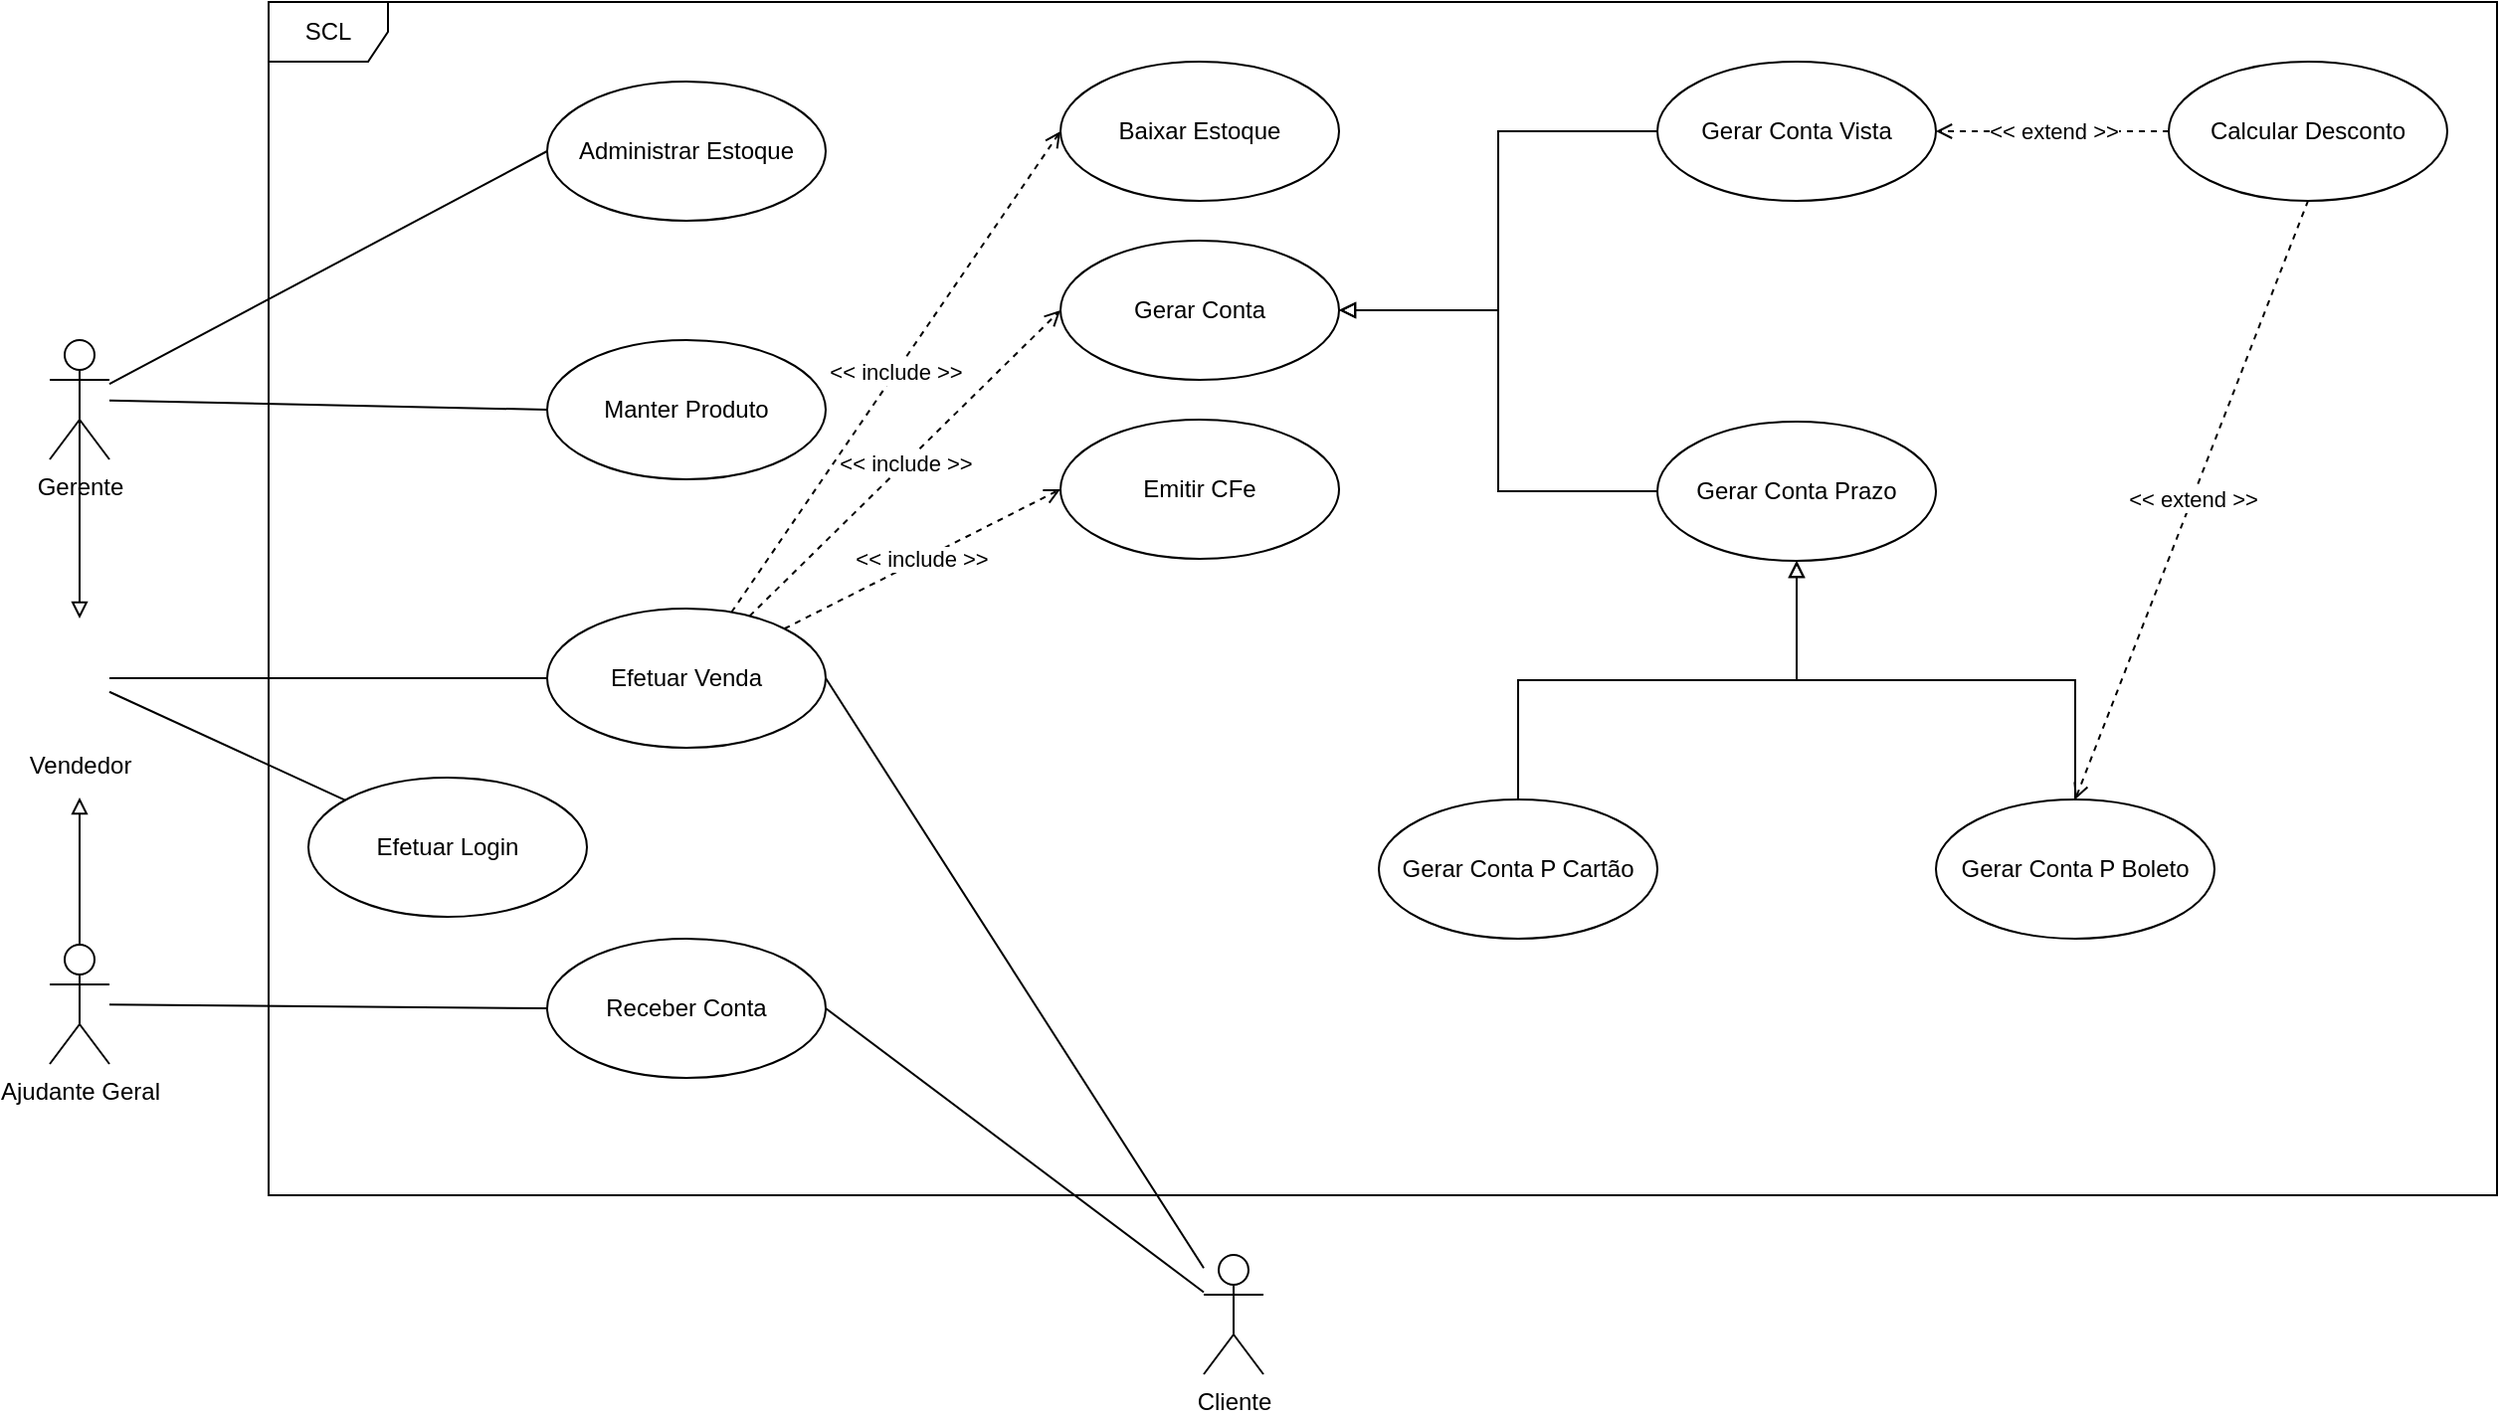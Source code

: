 <mxfile>
    <diagram name="Page-1" id="uDGwgzd54vXaql_GKUdG">
        <mxGraphModel dx="1135" dy="988" grid="1" gridSize="10" guides="1" tooltips="1" connect="1" arrows="1" fold="1" page="0" pageScale="1" pageWidth="850" pageHeight="1100" math="0" shadow="0">
            <root>
                <mxCell id="0"/>
                <mxCell id="1" parent="0"/>
                <mxCell id="JvDvLuI2Pq2bM0kV12Kc-3" style="rounded=0;orthogonalLoop=1;jettySize=auto;html=1;entryX=0;entryY=0.5;entryDx=0;entryDy=0;endArrow=none;endFill=0;" parent="1" source="JvDvLuI2Pq2bM0kV12Kc-1" target="JvDvLuI2Pq2bM0kV12Kc-2" edge="1">
                    <mxGeometry relative="1" as="geometry"/>
                </mxCell>
                <mxCell id="JvDvLuI2Pq2bM0kV12Kc-1" value="Vendedor" style="shape=umlActor;verticalLabelPosition=bottom;verticalAlign=top;html=1;strokeWidth=1;strokeColor=#ffffff;" parent="1" vertex="1">
                    <mxGeometry x="-30" y="-50" width="30" height="60" as="geometry"/>
                </mxCell>
                <mxCell id="JvDvLuI2Pq2bM0kV12Kc-21" value="&amp;lt;&amp;lt; include &amp;gt;&amp;gt;" style="rounded=0;orthogonalLoop=1;jettySize=auto;html=1;entryX=0;entryY=0.5;entryDx=0;entryDy=0;dashed=1;endArrow=open;endFill=0;" parent="1" source="JvDvLuI2Pq2bM0kV12Kc-2" target="JvDvLuI2Pq2bM0kV12Kc-20" edge="1">
                    <mxGeometry relative="1" as="geometry"/>
                </mxCell>
                <mxCell id="JvDvLuI2Pq2bM0kV12Kc-24" value="&amp;lt;&amp;lt; include &amp;gt;&amp;gt;" style="rounded=0;orthogonalLoop=1;jettySize=auto;html=1;entryX=0;entryY=0.5;entryDx=0;entryDy=0;dashed=1;endArrow=open;endFill=0;" parent="1" source="JvDvLuI2Pq2bM0kV12Kc-2" target="JvDvLuI2Pq2bM0kV12Kc-22" edge="1">
                    <mxGeometry relative="1" as="geometry"/>
                </mxCell>
                <mxCell id="JvDvLuI2Pq2bM0kV12Kc-25" value="&amp;lt;&amp;lt; include &amp;gt;&amp;gt;" style="rounded=0;orthogonalLoop=1;jettySize=auto;html=1;entryX=0;entryY=0.5;entryDx=0;entryDy=0;dashed=1;endArrow=open;endFill=0;" parent="1" source="JvDvLuI2Pq2bM0kV12Kc-2" target="JvDvLuI2Pq2bM0kV12Kc-23" edge="1">
                    <mxGeometry relative="1" as="geometry"/>
                </mxCell>
                <mxCell id="JvDvLuI2Pq2bM0kV12Kc-2" value="Efetuar Venda" style="ellipse;whiteSpace=wrap;html=1;" parent="1" vertex="1">
                    <mxGeometry x="220" y="-55" width="140" height="70" as="geometry"/>
                </mxCell>
                <mxCell id="JvDvLuI2Pq2bM0kV12Kc-7" style="rounded=0;orthogonalLoop=1;jettySize=auto;html=1;entryX=0;entryY=0.5;entryDx=0;entryDy=0;endArrow=none;endFill=0;" parent="1" source="JvDvLuI2Pq2bM0kV12Kc-4" target="JvDvLuI2Pq2bM0kV12Kc-6" edge="1">
                    <mxGeometry relative="1" as="geometry"/>
                </mxCell>
                <mxCell id="JvDvLuI2Pq2bM0kV12Kc-4" value="Ajudante Geral" style="shape=umlActor;verticalLabelPosition=bottom;verticalAlign=top;html=1;" parent="1" vertex="1">
                    <mxGeometry x="-30" y="114" width="30" height="60" as="geometry"/>
                </mxCell>
                <mxCell id="JvDvLuI2Pq2bM0kV12Kc-6" value="Receber Conta" style="ellipse;whiteSpace=wrap;html=1;" parent="1" vertex="1">
                    <mxGeometry x="220" y="111" width="140" height="70" as="geometry"/>
                </mxCell>
                <mxCell id="JvDvLuI2Pq2bM0kV12Kc-9" style="rounded=0;orthogonalLoop=1;jettySize=auto;html=1;endArrow=block;endFill=0;" parent="1" source="JvDvLuI2Pq2bM0kV12Kc-4" edge="1">
                    <mxGeometry relative="1" as="geometry">
                        <mxPoint x="-15" y="40" as="targetPoint"/>
                    </mxGeometry>
                </mxCell>
                <mxCell id="JvDvLuI2Pq2bM0kV12Kc-11" style="rounded=0;orthogonalLoop=1;jettySize=auto;html=1;exitX=0.5;exitY=0.5;exitDx=0;exitDy=0;exitPerimeter=0;endArrow=block;endFill=0;entryX=0.5;entryY=0;entryDx=0;entryDy=0;entryPerimeter=0;" parent="1" source="JvDvLuI2Pq2bM0kV12Kc-10" target="JvDvLuI2Pq2bM0kV12Kc-1" edge="1">
                    <mxGeometry relative="1" as="geometry">
                        <mxPoint x="-12" y="-60" as="targetPoint"/>
                    </mxGeometry>
                </mxCell>
                <mxCell id="JvDvLuI2Pq2bM0kV12Kc-13" style="rounded=0;orthogonalLoop=1;jettySize=auto;html=1;entryX=0;entryY=0.5;entryDx=0;entryDy=0;endArrow=none;endFill=0;" parent="1" source="JvDvLuI2Pq2bM0kV12Kc-10" target="JvDvLuI2Pq2bM0kV12Kc-12" edge="1">
                    <mxGeometry relative="1" as="geometry"/>
                </mxCell>
                <mxCell id="JvDvLuI2Pq2bM0kV12Kc-15" style="rounded=0;orthogonalLoop=1;jettySize=auto;html=1;entryX=0;entryY=0.5;entryDx=0;entryDy=0;endArrow=none;endFill=0;" parent="1" source="JvDvLuI2Pq2bM0kV12Kc-10" target="JvDvLuI2Pq2bM0kV12Kc-14" edge="1">
                    <mxGeometry relative="1" as="geometry"/>
                </mxCell>
                <mxCell id="JvDvLuI2Pq2bM0kV12Kc-10" value="Gerente" style="shape=umlActor;verticalLabelPosition=bottom;verticalAlign=top;html=1;" parent="1" vertex="1">
                    <mxGeometry x="-30" y="-190" width="30" height="60" as="geometry"/>
                </mxCell>
                <mxCell id="JvDvLuI2Pq2bM0kV12Kc-12" value="Manter Produto" style="ellipse;whiteSpace=wrap;html=1;" parent="1" vertex="1">
                    <mxGeometry x="220" y="-190" width="140" height="70" as="geometry"/>
                </mxCell>
                <mxCell id="JvDvLuI2Pq2bM0kV12Kc-14" value="Administrar Estoque" style="ellipse;whiteSpace=wrap;html=1;" parent="1" vertex="1">
                    <mxGeometry x="220" y="-320" width="140" height="70" as="geometry"/>
                </mxCell>
                <mxCell id="JvDvLuI2Pq2bM0kV12Kc-17" style="rounded=0;orthogonalLoop=1;jettySize=auto;html=1;entryX=1;entryY=0.5;entryDx=0;entryDy=0;endArrow=none;endFill=0;" parent="1" source="JvDvLuI2Pq2bM0kV12Kc-16" target="JvDvLuI2Pq2bM0kV12Kc-2" edge="1">
                    <mxGeometry relative="1" as="geometry"/>
                </mxCell>
                <mxCell id="JvDvLuI2Pq2bM0kV12Kc-18" style="rounded=0;orthogonalLoop=1;jettySize=auto;html=1;entryX=1;entryY=0.5;entryDx=0;entryDy=0;endArrow=none;endFill=0;" parent="1" source="JvDvLuI2Pq2bM0kV12Kc-16" target="JvDvLuI2Pq2bM0kV12Kc-6" edge="1">
                    <mxGeometry relative="1" as="geometry"/>
                </mxCell>
                <mxCell id="JvDvLuI2Pq2bM0kV12Kc-16" value="Cliente" style="shape=umlActor;verticalLabelPosition=bottom;verticalAlign=top;html=1;" parent="1" vertex="1">
                    <mxGeometry x="550" y="270" width="30" height="60" as="geometry"/>
                </mxCell>
                <mxCell id="JvDvLuI2Pq2bM0kV12Kc-20" value="Emitir CFe" style="ellipse;whiteSpace=wrap;html=1;" parent="1" vertex="1">
                    <mxGeometry x="478" y="-150" width="140" height="70" as="geometry"/>
                </mxCell>
                <mxCell id="JvDvLuI2Pq2bM0kV12Kc-22" value="Gerar Conta" style="ellipse;whiteSpace=wrap;html=1;" parent="1" vertex="1">
                    <mxGeometry x="478" y="-240" width="140" height="70" as="geometry"/>
                </mxCell>
                <mxCell id="JvDvLuI2Pq2bM0kV12Kc-23" value="Baixar Estoque" style="ellipse;whiteSpace=wrap;html=1;" parent="1" vertex="1">
                    <mxGeometry x="478" y="-330" width="140" height="70" as="geometry"/>
                </mxCell>
                <mxCell id="JvDvLuI2Pq2bM0kV12Kc-28" style="edgeStyle=orthogonalEdgeStyle;rounded=0;orthogonalLoop=1;jettySize=auto;html=1;entryX=1;entryY=0.5;entryDx=0;entryDy=0;endArrow=block;endFill=0;" parent="1" source="JvDvLuI2Pq2bM0kV12Kc-26" target="JvDvLuI2Pq2bM0kV12Kc-22" edge="1">
                    <mxGeometry relative="1" as="geometry"/>
                </mxCell>
                <mxCell id="JvDvLuI2Pq2bM0kV12Kc-26" value="Gerar Conta Vista" style="ellipse;whiteSpace=wrap;html=1;" parent="1" vertex="1">
                    <mxGeometry x="778" y="-330" width="140" height="70" as="geometry"/>
                </mxCell>
                <mxCell id="JvDvLuI2Pq2bM0kV12Kc-29" style="edgeStyle=orthogonalEdgeStyle;rounded=0;orthogonalLoop=1;jettySize=auto;html=1;entryX=1;entryY=0.5;entryDx=0;entryDy=0;endArrow=block;endFill=0;" parent="1" source="JvDvLuI2Pq2bM0kV12Kc-27" target="JvDvLuI2Pq2bM0kV12Kc-22" edge="1">
                    <mxGeometry relative="1" as="geometry"/>
                </mxCell>
                <mxCell id="JvDvLuI2Pq2bM0kV12Kc-27" value="&lt;span style=&quot;color: rgb(0, 0, 0); font-family: Helvetica; font-size: 12px; font-style: normal; font-variant-ligatures: normal; font-variant-caps: normal; font-weight: 400; letter-spacing: normal; orphans: 2; text-align: center; text-indent: 0px; text-transform: none; widows: 2; word-spacing: 0px; -webkit-text-stroke-width: 0px; background-color: rgb(255, 255, 255); text-decoration-thickness: initial; text-decoration-style: initial; text-decoration-color: initial; float: none; display: inline !important;&quot;&gt;Gerar Conta Prazo&lt;/span&gt;" style="ellipse;whiteSpace=wrap;html=1;" parent="1" vertex="1">
                    <mxGeometry x="778" y="-149" width="140" height="70" as="geometry"/>
                </mxCell>
                <mxCell id="JvDvLuI2Pq2bM0kV12Kc-31" value="&amp;lt;&amp;lt; extend &amp;gt;&amp;gt;" style="rounded=0;orthogonalLoop=1;jettySize=auto;html=1;entryX=1;entryY=0.5;entryDx=0;entryDy=0;dashed=1;endArrow=open;endFill=0;" parent="1" source="JvDvLuI2Pq2bM0kV12Kc-30" target="JvDvLuI2Pq2bM0kV12Kc-26" edge="1">
                    <mxGeometry relative="1" as="geometry"/>
                </mxCell>
                <mxCell id="JvDvLuI2Pq2bM0kV12Kc-30" value="Calcular Desconto" style="ellipse;whiteSpace=wrap;html=1;" parent="1" vertex="1">
                    <mxGeometry x="1035" y="-330" width="140" height="70" as="geometry"/>
                </mxCell>
                <mxCell id="JvDvLuI2Pq2bM0kV12Kc-37" style="edgeStyle=orthogonalEdgeStyle;rounded=0;orthogonalLoop=1;jettySize=auto;html=1;entryX=0.5;entryY=1;entryDx=0;entryDy=0;endArrow=block;endFill=0;" parent="1" source="JvDvLuI2Pq2bM0kV12Kc-32" target="JvDvLuI2Pq2bM0kV12Kc-27" edge="1">
                    <mxGeometry relative="1" as="geometry"/>
                </mxCell>
                <mxCell id="JvDvLuI2Pq2bM0kV12Kc-32" value="Gerar Conta P Cartão" style="ellipse;whiteSpace=wrap;html=1;" parent="1" vertex="1">
                    <mxGeometry x="638" y="41" width="140" height="70" as="geometry"/>
                </mxCell>
                <mxCell id="JvDvLuI2Pq2bM0kV12Kc-36" value="&amp;lt;&amp;lt; extend &amp;gt;&amp;gt;" style="rounded=0;orthogonalLoop=1;jettySize=auto;html=1;exitX=0.5;exitY=0;exitDx=0;exitDy=0;entryX=0.5;entryY=1;entryDx=0;entryDy=0;dashed=1;startArrow=open;startFill=0;endArrow=none;endFill=0;" parent="1" source="JvDvLuI2Pq2bM0kV12Kc-33" target="JvDvLuI2Pq2bM0kV12Kc-30" edge="1">
                    <mxGeometry relative="1" as="geometry"/>
                </mxCell>
                <mxCell id="JvDvLuI2Pq2bM0kV12Kc-38" style="edgeStyle=orthogonalEdgeStyle;rounded=0;orthogonalLoop=1;jettySize=auto;html=1;entryX=0.5;entryY=1;entryDx=0;entryDy=0;endArrow=block;endFill=0;" parent="1" source="JvDvLuI2Pq2bM0kV12Kc-33" target="JvDvLuI2Pq2bM0kV12Kc-27" edge="1">
                    <mxGeometry relative="1" as="geometry"/>
                </mxCell>
                <mxCell id="JvDvLuI2Pq2bM0kV12Kc-33" value="Gerar Conta P Boleto" style="ellipse;whiteSpace=wrap;html=1;" parent="1" vertex="1">
                    <mxGeometry x="918" y="41" width="140" height="70" as="geometry"/>
                </mxCell>
                <mxCell id="JvDvLuI2Pq2bM0kV12Kc-43" value="SCL" style="shape=umlFrame;whiteSpace=wrap;html=1;pointerEvents=0;" parent="1" vertex="1">
                    <mxGeometry x="80" y="-360" width="1120" height="600" as="geometry"/>
                </mxCell>
                <mxCell id="JvDvLuI2Pq2bM0kV12Kc-40" style="rounded=0;orthogonalLoop=1;jettySize=auto;html=1;endArrow=none;endFill=0;" parent="1" source="JvDvLuI2Pq2bM0kV12Kc-39" target="JvDvLuI2Pq2bM0kV12Kc-1" edge="1">
                    <mxGeometry relative="1" as="geometry">
                        <mxPoint x="-70" y="10" as="targetPoint"/>
                    </mxGeometry>
                </mxCell>
                <mxCell id="JvDvLuI2Pq2bM0kV12Kc-39" value="Efetuar Login" style="ellipse;whiteSpace=wrap;html=1;" parent="1" vertex="1">
                    <mxGeometry x="100" y="30" width="140" height="70" as="geometry"/>
                </mxCell>
            </root>
        </mxGraphModel>
    </diagram>
</mxfile>